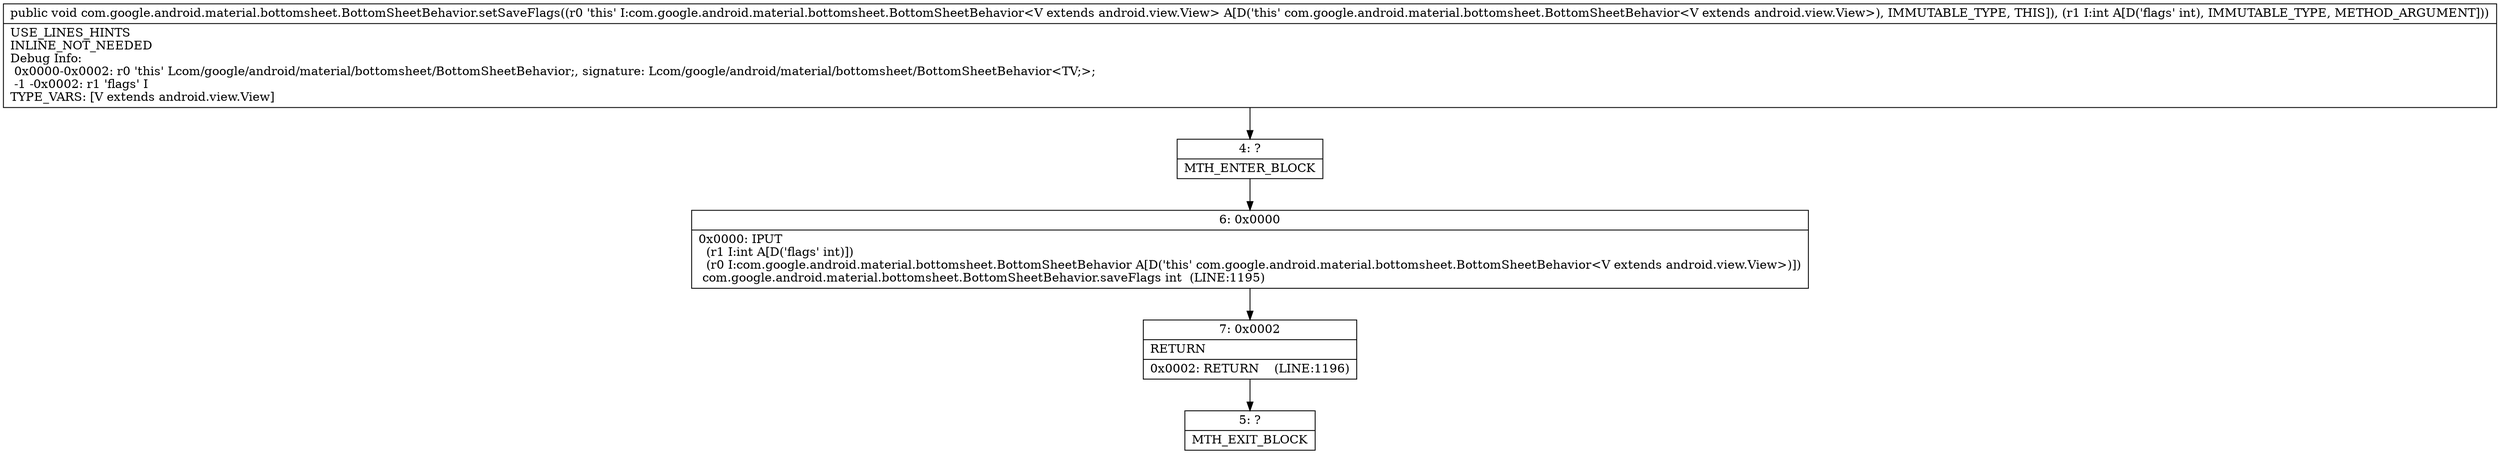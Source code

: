 digraph "CFG forcom.google.android.material.bottomsheet.BottomSheetBehavior.setSaveFlags(I)V" {
Node_4 [shape=record,label="{4\:\ ?|MTH_ENTER_BLOCK\l}"];
Node_6 [shape=record,label="{6\:\ 0x0000|0x0000: IPUT  \l  (r1 I:int A[D('flags' int)])\l  (r0 I:com.google.android.material.bottomsheet.BottomSheetBehavior A[D('this' com.google.android.material.bottomsheet.BottomSheetBehavior\<V extends android.view.View\>)])\l com.google.android.material.bottomsheet.BottomSheetBehavior.saveFlags int  (LINE:1195)\l}"];
Node_7 [shape=record,label="{7\:\ 0x0002|RETURN\l|0x0002: RETURN    (LINE:1196)\l}"];
Node_5 [shape=record,label="{5\:\ ?|MTH_EXIT_BLOCK\l}"];
MethodNode[shape=record,label="{public void com.google.android.material.bottomsheet.BottomSheetBehavior.setSaveFlags((r0 'this' I:com.google.android.material.bottomsheet.BottomSheetBehavior\<V extends android.view.View\> A[D('this' com.google.android.material.bottomsheet.BottomSheetBehavior\<V extends android.view.View\>), IMMUTABLE_TYPE, THIS]), (r1 I:int A[D('flags' int), IMMUTABLE_TYPE, METHOD_ARGUMENT]))  | USE_LINES_HINTS\lINLINE_NOT_NEEDED\lDebug Info:\l  0x0000\-0x0002: r0 'this' Lcom\/google\/android\/material\/bottomsheet\/BottomSheetBehavior;, signature: Lcom\/google\/android\/material\/bottomsheet\/BottomSheetBehavior\<TV;\>;\l  \-1 \-0x0002: r1 'flags' I\lTYPE_VARS: [V extends android.view.View]\l}"];
MethodNode -> Node_4;Node_4 -> Node_6;
Node_6 -> Node_7;
Node_7 -> Node_5;
}

